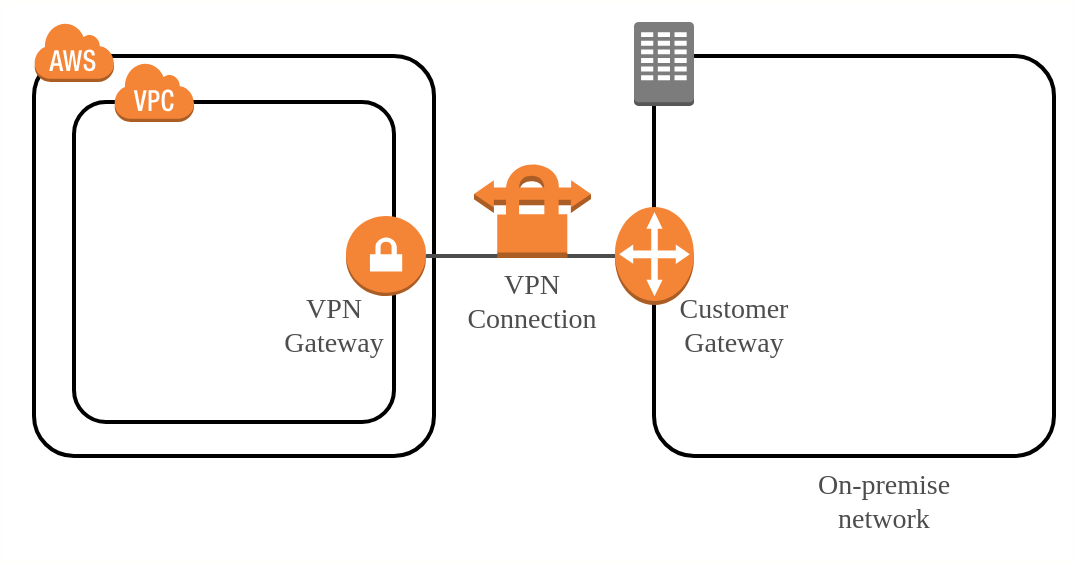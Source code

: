 <mxfile version="12.9.9" type="device"><diagram id="kben0r0gYYd9zOO5OQ2E" name="Page-1"><mxGraphModel dx="1106" dy="808" grid="1" gridSize="10" guides="1" tooltips="1" connect="1" arrows="1" fold="1" page="1" pageScale="1" pageWidth="1654" pageHeight="1169" math="0" shadow="0"><root><mxCell id="0"/><mxCell id="1" parent="0"/><mxCell id="MoLzKaAGdUaluVQuXFD1-29" value="" style="rounded=0;whiteSpace=wrap;html=1;fontSize=14;strokeColor=#FEFFFA;" parent="1" vertex="1"><mxGeometry x="204.25" y="250" width="535.75" height="280" as="geometry"/></mxCell><mxCell id="YuvuDbfiNSKbM7ZgtW7b-1" value="" style="rounded=1;arcSize=10;dashed=0;fillColor=none;gradientColor=none;strokeWidth=2;fontSize=16;fontColor=#FF9933;" vertex="1" parent="1"><mxGeometry x="220" y="277" width="200" height="200" as="geometry"/></mxCell><mxCell id="YuvuDbfiNSKbM7ZgtW7b-2" value="" style="dashed=0;html=1;shape=mxgraph.aws3.cloud;fillColor=#F58536;gradientColor=none;dashed=0;strokeColor=#FEFFFA;fontSize=16;fontColor=#FF9933;" vertex="1" parent="1"><mxGeometry x="220" y="260" width="40" height="30" as="geometry"/></mxCell><mxCell id="YuvuDbfiNSKbM7ZgtW7b-3" value="" style="rounded=1;arcSize=10;dashed=0;fillColor=none;gradientColor=none;strokeWidth=2;fontSize=16;fontColor=#FF9933;" vertex="1" parent="1"><mxGeometry x="240" y="300" width="160" height="160" as="geometry"/></mxCell><mxCell id="YuvuDbfiNSKbM7ZgtW7b-4" value="" style="dashed=0;html=1;shape=mxgraph.aws3.virtual_private_cloud;fillColor=#F58536;gradientColor=none;dashed=0;strokeColor=#FEFFFA;fontSize=16;fontColor=#FF9933;" vertex="1" parent="1"><mxGeometry x="260" y="280" width="40" height="30" as="geometry"/></mxCell><mxCell id="YuvuDbfiNSKbM7ZgtW7b-5" value="" style="outlineConnect=0;dashed=0;verticalLabelPosition=bottom;verticalAlign=top;align=center;html=1;shape=mxgraph.aws3.vpn_gateway;fillColor=#F58536;gradientColor=none;strokeColor=#FEFFFA;fontSize=16;fontColor=#FF9933;" vertex="1" parent="1"><mxGeometry x="376" y="357" width="40" height="40" as="geometry"/></mxCell><mxCell id="YuvuDbfiNSKbM7ZgtW7b-6" value="" style="rounded=1;arcSize=10;dashed=0;fillColor=none;gradientColor=none;strokeWidth=2;fontSize=16;fontColor=#FF9933;" vertex="1" parent="1"><mxGeometry x="530" y="277" width="200" height="200" as="geometry"/></mxCell><mxCell id="YuvuDbfiNSKbM7ZgtW7b-7" value="" style="dashed=0;html=1;shape=mxgraph.aws3.corporate_data_center;fillColor=#7D7C7C;gradientColor=none;dashed=0;strokeColor=#FEFFFA;fontSize=16;fontColor=#FF9933;" vertex="1" parent="1"><mxGeometry x="520" y="260" width="30" height="42" as="geometry"/></mxCell><mxCell id="YuvuDbfiNSKbM7ZgtW7b-8" value="" style="endArrow=none;html=1;strokeColor=#4D4D4D;strokeWidth=2;fontSize=16;fontColor=#FF9933;exitX=1;exitY=0.5;exitDx=0;exitDy=0;exitPerimeter=0;entryX=0;entryY=0.5;entryDx=0;entryDy=0;entryPerimeter=0;" edge="1" parent="1" source="YuvuDbfiNSKbM7ZgtW7b-5" target="YuvuDbfiNSKbM7ZgtW7b-9"><mxGeometry width="50" height="50" relative="1" as="geometry"><mxPoint x="540" y="440" as="sourcePoint"/><mxPoint x="590" y="390" as="targetPoint"/></mxGeometry></mxCell><mxCell id="YuvuDbfiNSKbM7ZgtW7b-9" value="" style="outlineConnect=0;dashed=0;verticalLabelPosition=bottom;verticalAlign=top;align=center;html=1;shape=mxgraph.aws3.customer_gateway;fillColor=#F58536;gradientColor=none;strokeColor=#FEFFFA;fontSize=16;fontColor=#FF9933;" vertex="1" parent="1"><mxGeometry x="510.5" y="352.5" width="39.5" height="49" as="geometry"/></mxCell><mxCell id="YuvuDbfiNSKbM7ZgtW7b-10" value="" style="outlineConnect=0;dashed=0;verticalLabelPosition=bottom;verticalAlign=top;align=center;html=1;shape=mxgraph.aws3.vpn_connection;fillColor=#F58536;gradientColor=none;strokeColor=#FEFFFA;fontSize=16;fontColor=#FF9933;" vertex="1" parent="1"><mxGeometry x="440" y="330" width="58.5" height="48" as="geometry"/></mxCell><mxCell id="YuvuDbfiNSKbM7ZgtW7b-12" value="VPN Gateway" style="text;html=1;strokeColor=none;fillColor=none;align=center;verticalAlign=middle;whiteSpace=wrap;rounded=0;fontSize=14;fontColor=#4D4D4D;fontFamily=Verdana;" vertex="1" parent="1"><mxGeometry x="350" y="401.5" width="40" height="20" as="geometry"/></mxCell><mxCell id="YuvuDbfiNSKbM7ZgtW7b-13" value="Customer Gateway" style="text;html=1;strokeColor=none;fillColor=none;align=center;verticalAlign=middle;whiteSpace=wrap;rounded=0;fontSize=14;fontColor=#4D4D4D;fontFamily=Verdana;" vertex="1" parent="1"><mxGeometry x="550" y="401.5" width="40" height="20" as="geometry"/></mxCell><mxCell id="YuvuDbfiNSKbM7ZgtW7b-14" value="On-premise network" style="text;html=1;strokeColor=none;fillColor=none;align=center;verticalAlign=middle;whiteSpace=wrap;rounded=0;fontSize=14;fontColor=#4D4D4D;fontFamily=Verdana;" vertex="1" parent="1"><mxGeometry x="600" y="490" width="90" height="20" as="geometry"/></mxCell><mxCell id="YuvuDbfiNSKbM7ZgtW7b-15" value="VPN Connection" style="text;html=1;strokeColor=none;fillColor=none;align=center;verticalAlign=middle;whiteSpace=wrap;rounded=0;fontSize=14;fontColor=#4D4D4D;fontFamily=Verdana;" vertex="1" parent="1"><mxGeometry x="424.25" y="390" width="90" height="20" as="geometry"/></mxCell></root></mxGraphModel></diagram></mxfile>